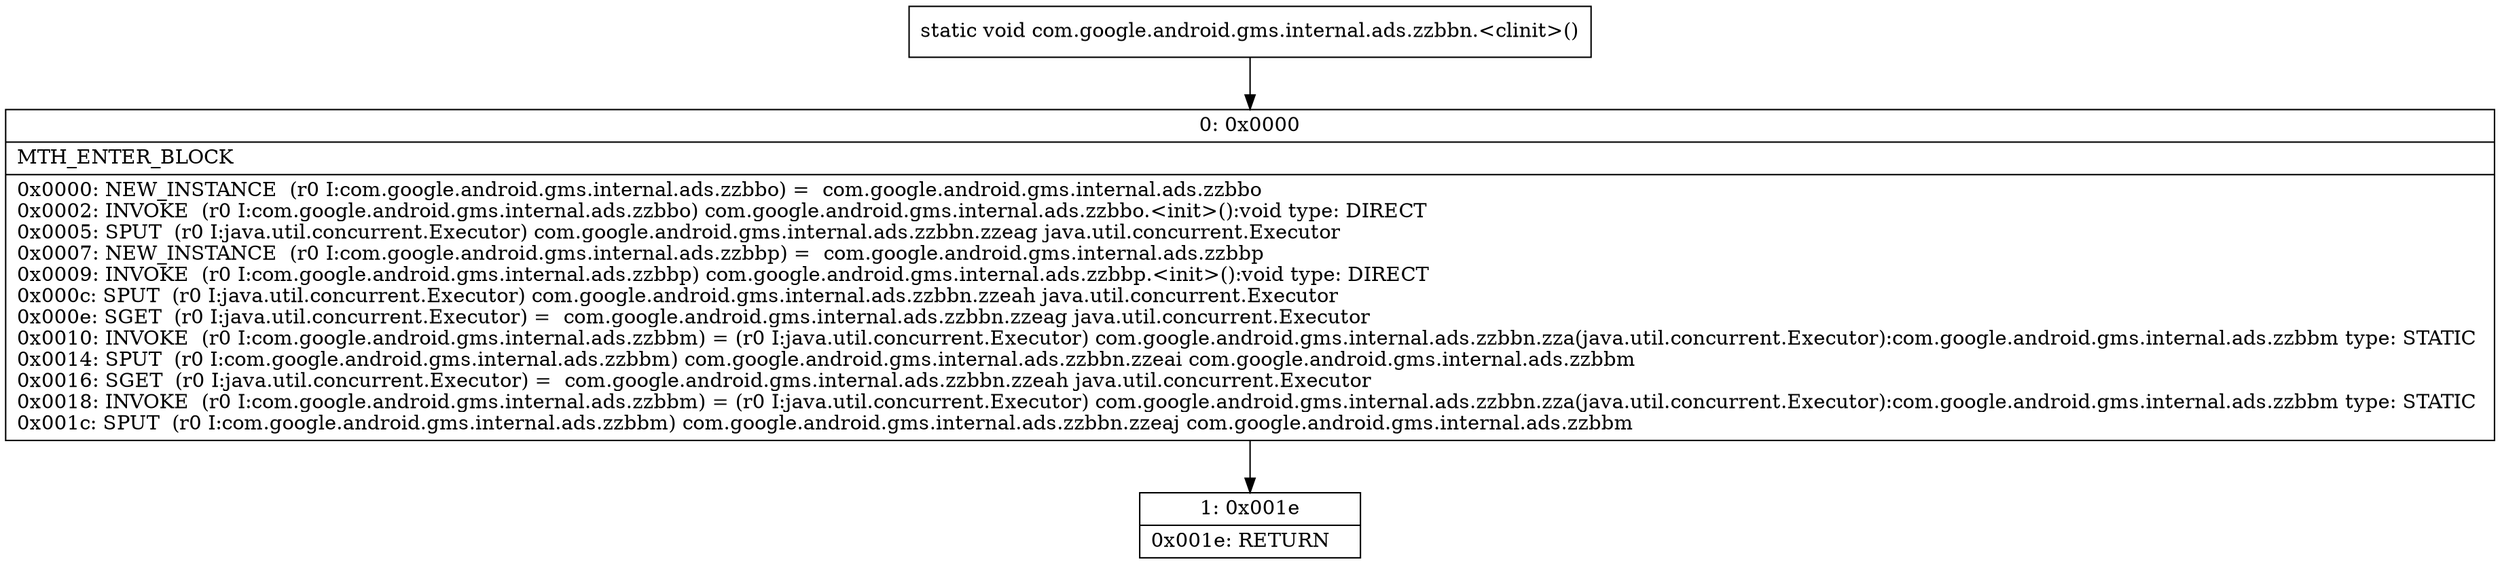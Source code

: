 digraph "CFG forcom.google.android.gms.internal.ads.zzbbn.\<clinit\>()V" {
Node_0 [shape=record,label="{0\:\ 0x0000|MTH_ENTER_BLOCK\l|0x0000: NEW_INSTANCE  (r0 I:com.google.android.gms.internal.ads.zzbbo) =  com.google.android.gms.internal.ads.zzbbo \l0x0002: INVOKE  (r0 I:com.google.android.gms.internal.ads.zzbbo) com.google.android.gms.internal.ads.zzbbo.\<init\>():void type: DIRECT \l0x0005: SPUT  (r0 I:java.util.concurrent.Executor) com.google.android.gms.internal.ads.zzbbn.zzeag java.util.concurrent.Executor \l0x0007: NEW_INSTANCE  (r0 I:com.google.android.gms.internal.ads.zzbbp) =  com.google.android.gms.internal.ads.zzbbp \l0x0009: INVOKE  (r0 I:com.google.android.gms.internal.ads.zzbbp) com.google.android.gms.internal.ads.zzbbp.\<init\>():void type: DIRECT \l0x000c: SPUT  (r0 I:java.util.concurrent.Executor) com.google.android.gms.internal.ads.zzbbn.zzeah java.util.concurrent.Executor \l0x000e: SGET  (r0 I:java.util.concurrent.Executor) =  com.google.android.gms.internal.ads.zzbbn.zzeag java.util.concurrent.Executor \l0x0010: INVOKE  (r0 I:com.google.android.gms.internal.ads.zzbbm) = (r0 I:java.util.concurrent.Executor) com.google.android.gms.internal.ads.zzbbn.zza(java.util.concurrent.Executor):com.google.android.gms.internal.ads.zzbbm type: STATIC \l0x0014: SPUT  (r0 I:com.google.android.gms.internal.ads.zzbbm) com.google.android.gms.internal.ads.zzbbn.zzeai com.google.android.gms.internal.ads.zzbbm \l0x0016: SGET  (r0 I:java.util.concurrent.Executor) =  com.google.android.gms.internal.ads.zzbbn.zzeah java.util.concurrent.Executor \l0x0018: INVOKE  (r0 I:com.google.android.gms.internal.ads.zzbbm) = (r0 I:java.util.concurrent.Executor) com.google.android.gms.internal.ads.zzbbn.zza(java.util.concurrent.Executor):com.google.android.gms.internal.ads.zzbbm type: STATIC \l0x001c: SPUT  (r0 I:com.google.android.gms.internal.ads.zzbbm) com.google.android.gms.internal.ads.zzbbn.zzeaj com.google.android.gms.internal.ads.zzbbm \l}"];
Node_1 [shape=record,label="{1\:\ 0x001e|0x001e: RETURN   \l}"];
MethodNode[shape=record,label="{static void com.google.android.gms.internal.ads.zzbbn.\<clinit\>() }"];
MethodNode -> Node_0;
Node_0 -> Node_1;
}

